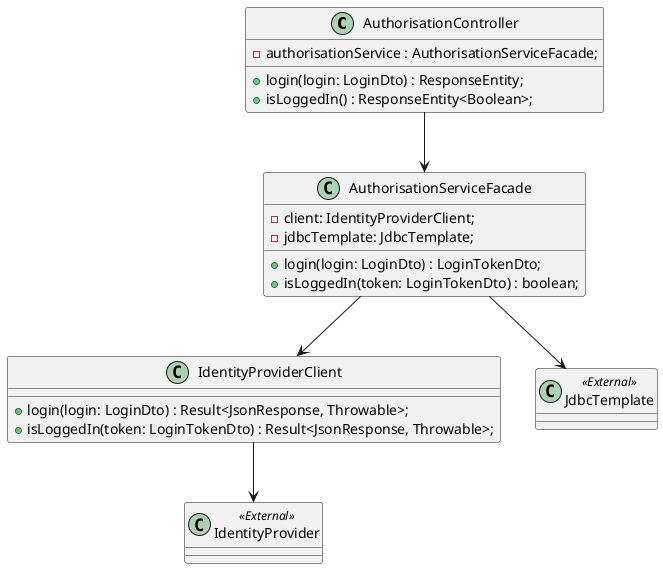 @startuml

' gekozen ontwerpvraag:
' Hoe zorg je ervoor dat je bij een wijziging in de datastructuur van een externe service niet de hele applicatie hoeft aan te passen?
' Dit is mijn uitgewerkte klasse diagram die ik na het maken van het prototype heb gemaakt.
' Zie class-diagram-facade.puml voor het initiele klasse diagram

class AuthorisationController {
    - authorisationService : AuthorisationServiceFacade;

    + login(login: LoginDto) : ResponseEntity;
    + isLoggedIn() : ResponseEntity<Boolean>;
}

class AuthorisationServiceFacade {
    - client: IdentityProviderClient;
    - jdbcTemplate: JdbcTemplate;

    + login(login: LoginDto) : LoginTokenDto;
    + isLoggedIn(token: LoginTokenDto) : boolean;
}

class IdentityProviderClient {
    + login(login: LoginDto) : Result<JsonResponse, Throwable>;
    + isLoggedIn(token: LoginTokenDto) : Result<JsonResponse, Throwable>;
}


class JdbcTemplate <<External>> {
}

class IdentityProvider <<External>> {
}

AuthorisationController --> AuthorisationServiceFacade
AuthorisationServiceFacade --> IdentityProviderClient
AuthorisationServiceFacade --> JdbcTemplate

IdentityProviderClient --> IdentityProvider

@enduml